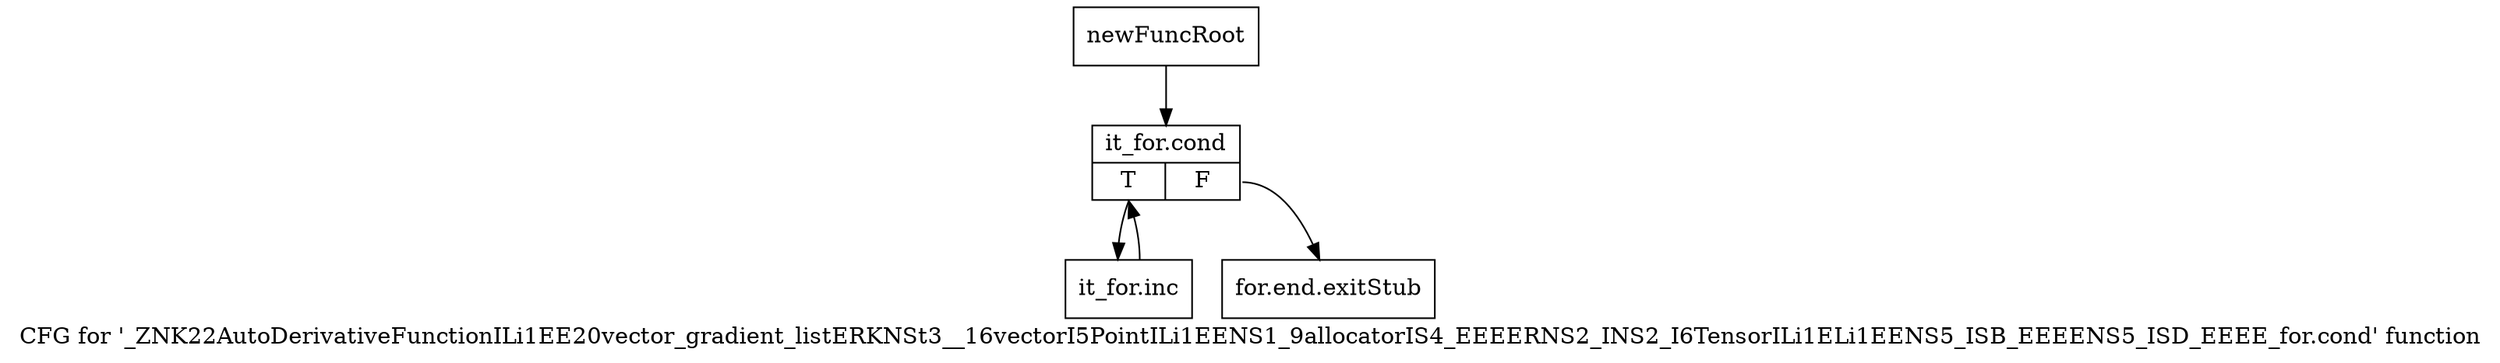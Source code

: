 digraph "CFG for '_ZNK22AutoDerivativeFunctionILi1EE20vector_gradient_listERKNSt3__16vectorI5PointILi1EENS1_9allocatorIS4_EEEERNS2_INS2_I6TensorILi1ELi1EENS5_ISB_EEEENS5_ISD_EEEE_for.cond' function" {
	label="CFG for '_ZNK22AutoDerivativeFunctionILi1EE20vector_gradient_listERKNSt3__16vectorI5PointILi1EENS1_9allocatorIS4_EEEERNS2_INS2_I6TensorILi1ELi1EENS5_ISB_EEEENS5_ISD_EEEE_for.cond' function";

	Node0x8abda80 [shape=record,label="{newFuncRoot}"];
	Node0x8abda80 -> Node0x8abdb20;
	Node0x8abdad0 [shape=record,label="{for.end.exitStub}"];
	Node0x8abdb20 [shape=record,label="{it_for.cond|{<s0>T|<s1>F}}"];
	Node0x8abdb20:s0 -> Node0x8abdb70;
	Node0x8abdb20:s1 -> Node0x8abdad0;
	Node0x8abdb70 [shape=record,label="{it_for.inc}"];
	Node0x8abdb70 -> Node0x8abdb20;
}
